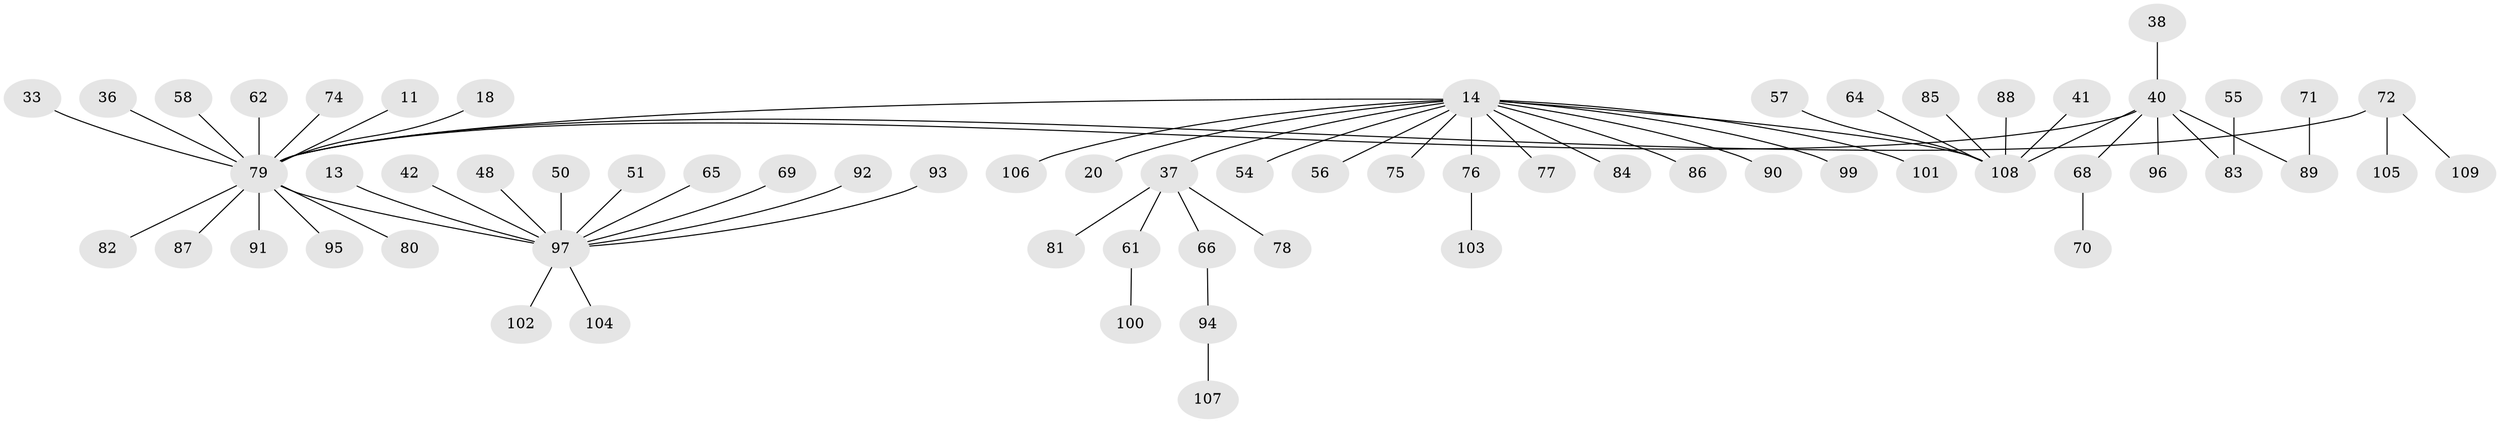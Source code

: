 // original degree distribution, {19: 0.009174311926605505, 6: 0.01834862385321101, 14: 0.009174311926605505, 5: 0.01834862385321101, 8: 0.009174311926605505, 3: 0.05504587155963303, 1: 0.6330275229357798, 12: 0.009174311926605505, 2: 0.1926605504587156, 7: 0.01834862385321101, 4: 0.027522935779816515}
// Generated by graph-tools (version 1.1) at 2025/50/03/04/25 21:50:12]
// undirected, 65 vertices, 65 edges
graph export_dot {
graph [start="1"]
  node [color=gray90,style=filled];
  11;
  13;
  14 [super="+3"];
  18;
  20;
  33;
  36 [super="+31"];
  37 [super="+12"];
  38;
  40 [super="+23"];
  41;
  42;
  48 [super="+15"];
  50;
  51;
  54;
  55;
  56;
  57;
  58;
  61;
  62 [super="+43"];
  64;
  65 [super="+47"];
  66 [super="+24"];
  68;
  69;
  70;
  71;
  72 [super="+53"];
  74;
  75;
  76 [super="+63"];
  77 [super="+35"];
  78;
  79 [super="+1+7"];
  80;
  81;
  82;
  83 [super="+19"];
  84;
  85;
  86;
  87;
  88 [super="+52"];
  89 [super="+59"];
  90;
  91;
  92;
  93;
  94;
  95;
  96;
  97 [super="+22+30"];
  99;
  100;
  101;
  102;
  103;
  104;
  105;
  106;
  107;
  108 [super="+6+32+21+73+98+67"];
  109;
  11 -- 79;
  13 -- 97;
  14 -- 20;
  14 -- 75;
  14 -- 86;
  14 -- 37 [weight=3];
  14 -- 99;
  14 -- 101;
  14 -- 106;
  14 -- 84;
  14 -- 54;
  14 -- 56;
  14 -- 90;
  14 -- 79;
  14 -- 108 [weight=3];
  14 -- 76;
  14 -- 77;
  18 -- 79;
  33 -- 79;
  36 -- 79;
  37 -- 61;
  37 -- 81;
  37 -- 78;
  37 -- 66;
  38 -- 40;
  40 -- 68;
  40 -- 79 [weight=2];
  40 -- 96;
  40 -- 108;
  40 -- 83;
  40 -- 89;
  41 -- 108;
  42 -- 97;
  48 -- 97;
  50 -- 97;
  51 -- 97;
  55 -- 83;
  57 -- 108;
  58 -- 79;
  61 -- 100;
  62 -- 79;
  64 -- 108;
  65 -- 97;
  66 -- 94;
  68 -- 70;
  69 -- 97;
  71 -- 89;
  72 -- 105;
  72 -- 109;
  72 -- 79;
  74 -- 79;
  76 -- 103;
  79 -- 80;
  79 -- 82;
  79 -- 87;
  79 -- 91;
  79 -- 95;
  79 -- 97 [weight=2];
  85 -- 108;
  88 -- 108;
  92 -- 97;
  93 -- 97;
  94 -- 107;
  97 -- 102;
  97 -- 104;
}
